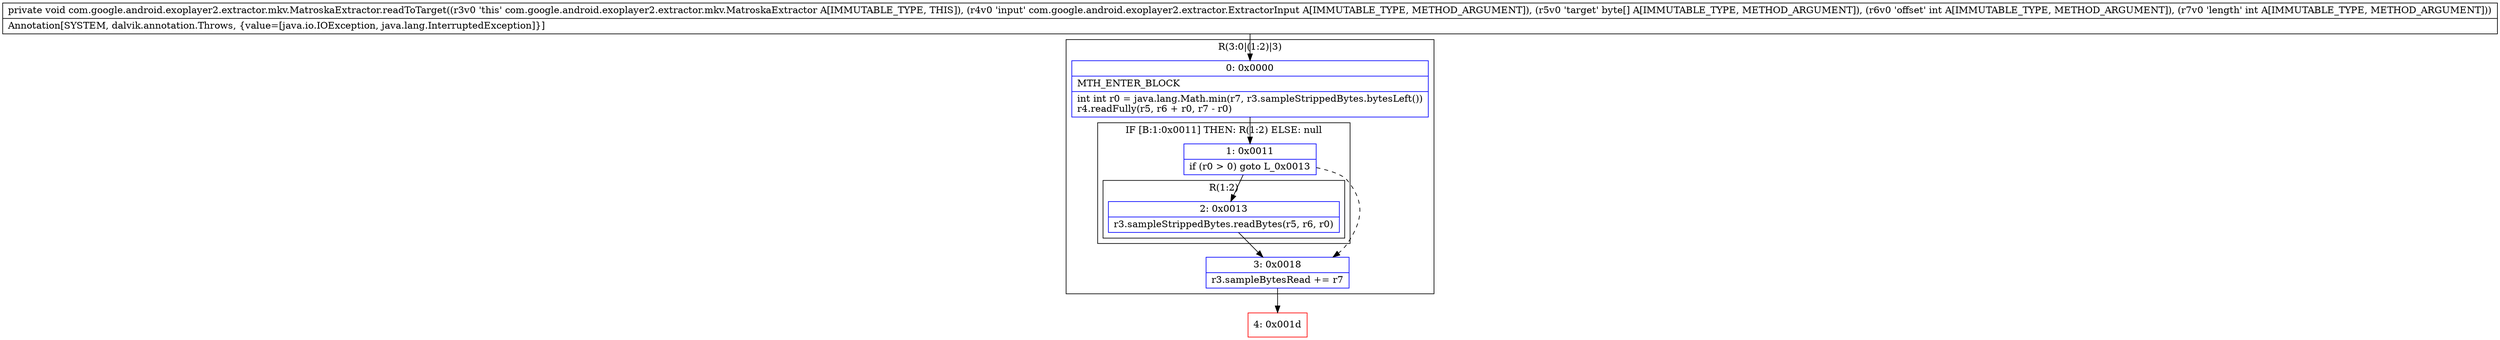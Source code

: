 digraph "CFG forcom.google.android.exoplayer2.extractor.mkv.MatroskaExtractor.readToTarget(Lcom\/google\/android\/exoplayer2\/extractor\/ExtractorInput;[BII)V" {
subgraph cluster_Region_1119756801 {
label = "R(3:0|(1:2)|3)";
node [shape=record,color=blue];
Node_0 [shape=record,label="{0\:\ 0x0000|MTH_ENTER_BLOCK\l|int int r0 = java.lang.Math.min(r7, r3.sampleStrippedBytes.bytesLeft())\lr4.readFully(r5, r6 + r0, r7 \- r0)\l}"];
subgraph cluster_IfRegion_1948466283 {
label = "IF [B:1:0x0011] THEN: R(1:2) ELSE: null";
node [shape=record,color=blue];
Node_1 [shape=record,label="{1\:\ 0x0011|if (r0 \> 0) goto L_0x0013\l}"];
subgraph cluster_Region_2064652797 {
label = "R(1:2)";
node [shape=record,color=blue];
Node_2 [shape=record,label="{2\:\ 0x0013|r3.sampleStrippedBytes.readBytes(r5, r6, r0)\l}"];
}
}
Node_3 [shape=record,label="{3\:\ 0x0018|r3.sampleBytesRead += r7\l}"];
}
Node_4 [shape=record,color=red,label="{4\:\ 0x001d}"];
MethodNode[shape=record,label="{private void com.google.android.exoplayer2.extractor.mkv.MatroskaExtractor.readToTarget((r3v0 'this' com.google.android.exoplayer2.extractor.mkv.MatroskaExtractor A[IMMUTABLE_TYPE, THIS]), (r4v0 'input' com.google.android.exoplayer2.extractor.ExtractorInput A[IMMUTABLE_TYPE, METHOD_ARGUMENT]), (r5v0 'target' byte[] A[IMMUTABLE_TYPE, METHOD_ARGUMENT]), (r6v0 'offset' int A[IMMUTABLE_TYPE, METHOD_ARGUMENT]), (r7v0 'length' int A[IMMUTABLE_TYPE, METHOD_ARGUMENT]))  | Annotation[SYSTEM, dalvik.annotation.Throws, \{value=[java.io.IOException, java.lang.InterruptedException]\}]\l}"];
MethodNode -> Node_0;
Node_0 -> Node_1;
Node_1 -> Node_2;
Node_1 -> Node_3[style=dashed];
Node_2 -> Node_3;
Node_3 -> Node_4;
}

